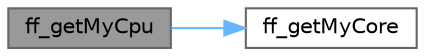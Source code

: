digraph "ff_getMyCpu"
{
 // LATEX_PDF_SIZE
  bgcolor="transparent";
  edge [fontname=Helvetica,fontsize=10,labelfontname=Helvetica,labelfontsize=10];
  node [fontname=Helvetica,fontsize=10,shape=box,height=0.2,width=0.4];
  rankdir="LR";
  Node1 [id="Node000001",label="ff_getMyCpu",height=0.2,width=0.4,color="gray40", fillcolor="grey60", style="filled", fontcolor="black",tooltip=" "];
  Node1 -> Node2 [id="edge1_Node000001_Node000002",color="steelblue1",style="solid",tooltip=" "];
  Node2 [id="Node000002",label="ff_getMyCore",height=0.2,width=0.4,color="grey40", fillcolor="white", style="filled",URL="$mapping__utils_8hpp.html#af980d56e02e55d063feeb81d8b74462a",tooltip="Returns the ID of the core"];
}

